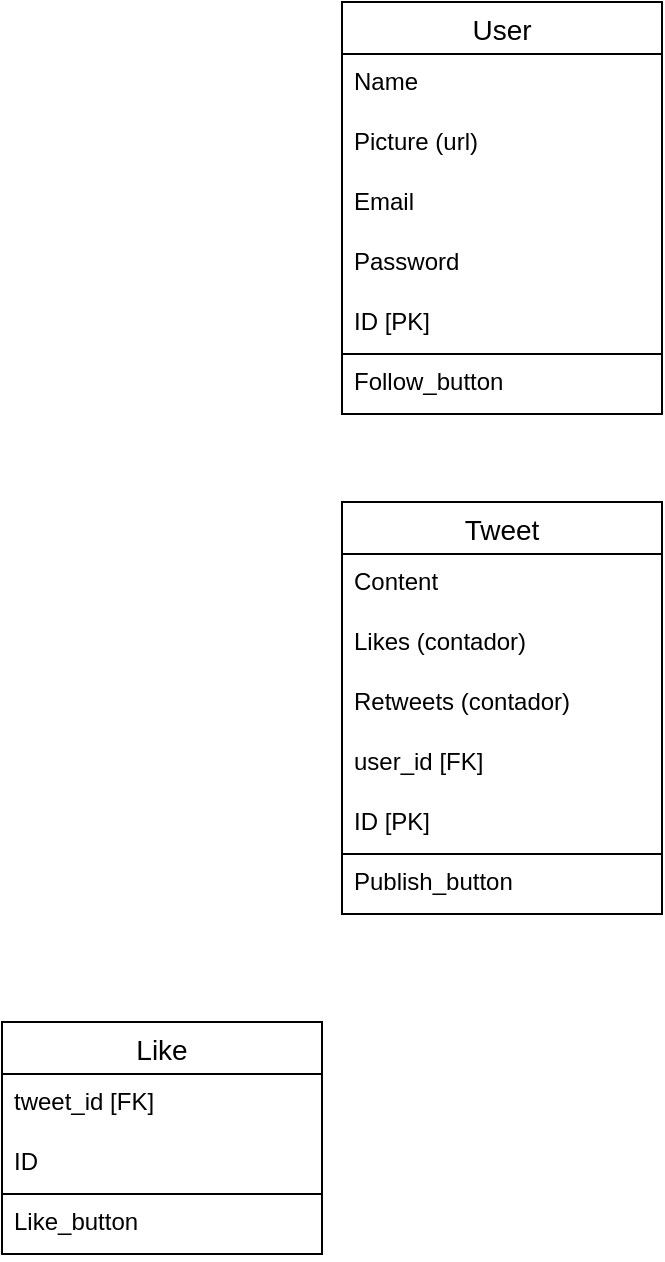 <mxfile version="13.10.0" type="github">
  <diagram id="0vTEvQyu2BdO9Va8rGNw" name="Page-1">
    <mxGraphModel dx="2703" dy="1754" grid="1" gridSize="10" guides="1" tooltips="1" connect="1" arrows="1" fold="1" page="1" pageScale="1" pageWidth="827" pageHeight="1169" math="0" shadow="0">
      <root>
        <mxCell id="0" />
        <mxCell id="1" parent="0" />
        <mxCell id="Tuy6b3A9CymTwIKfROgE-1" value="User" style="swimlane;fontStyle=0;childLayout=stackLayout;horizontal=1;startSize=26;horizontalStack=0;resizeParent=1;resizeParentMax=0;resizeLast=0;collapsible=1;marginBottom=0;align=center;fontSize=14;" vertex="1" parent="1">
          <mxGeometry x="310" y="180" width="160" height="206" as="geometry" />
        </mxCell>
        <mxCell id="Tuy6b3A9CymTwIKfROgE-2" value="Name" style="text;strokeColor=none;fillColor=none;spacingLeft=4;spacingRight=4;overflow=hidden;rotatable=0;points=[[0,0.5],[1,0.5]];portConstraint=eastwest;fontSize=12;" vertex="1" parent="Tuy6b3A9CymTwIKfROgE-1">
          <mxGeometry y="26" width="160" height="30" as="geometry" />
        </mxCell>
        <mxCell id="Tuy6b3A9CymTwIKfROgE-3" value="Picture (url)" style="text;strokeColor=none;fillColor=none;spacingLeft=4;spacingRight=4;overflow=hidden;rotatable=0;points=[[0,0.5],[1,0.5]];portConstraint=eastwest;fontSize=12;" vertex="1" parent="Tuy6b3A9CymTwIKfROgE-1">
          <mxGeometry y="56" width="160" height="30" as="geometry" />
        </mxCell>
        <mxCell id="Tuy6b3A9CymTwIKfROgE-5" value="Email" style="text;strokeColor=none;fillColor=none;spacingLeft=4;spacingRight=4;overflow=hidden;rotatable=0;points=[[0,0.5],[1,0.5]];portConstraint=eastwest;fontSize=12;" vertex="1" parent="Tuy6b3A9CymTwIKfROgE-1">
          <mxGeometry y="86" width="160" height="30" as="geometry" />
        </mxCell>
        <mxCell id="Tuy6b3A9CymTwIKfROgE-6" value="Password" style="text;strokeColor=none;fillColor=none;spacingLeft=4;spacingRight=4;overflow=hidden;rotatable=0;points=[[0,0.5],[1,0.5]];portConstraint=eastwest;fontSize=12;" vertex="1" parent="Tuy6b3A9CymTwIKfROgE-1">
          <mxGeometry y="116" width="160" height="30" as="geometry" />
        </mxCell>
        <mxCell id="Tuy6b3A9CymTwIKfROgE-4" value="ID [PK]" style="text;strokeColor=none;fillColor=none;spacingLeft=4;spacingRight=4;overflow=hidden;rotatable=0;points=[[0,0.5],[1,0.5]];portConstraint=eastwest;fontSize=12;" vertex="1" parent="Tuy6b3A9CymTwIKfROgE-1">
          <mxGeometry y="146" width="160" height="30" as="geometry" />
        </mxCell>
        <mxCell id="Tuy6b3A9CymTwIKfROgE-43" value="Follow_button" style="text;fillColor=none;spacingLeft=4;spacingRight=4;overflow=hidden;rotatable=0;points=[[0,0.5],[1,0.5]];portConstraint=eastwest;fontSize=12;strokeColor=#000000;" vertex="1" parent="Tuy6b3A9CymTwIKfROgE-1">
          <mxGeometry y="176" width="160" height="30" as="geometry" />
        </mxCell>
        <mxCell id="Tuy6b3A9CymTwIKfROgE-7" value="Tweet" style="swimlane;fontStyle=0;childLayout=stackLayout;horizontal=1;startSize=26;horizontalStack=0;resizeParent=1;resizeParentMax=0;resizeLast=0;collapsible=1;marginBottom=0;align=center;fontSize=14;" vertex="1" parent="1">
          <mxGeometry x="310" y="430" width="160" height="206" as="geometry" />
        </mxCell>
        <mxCell id="Tuy6b3A9CymTwIKfROgE-8" value="Content" style="text;strokeColor=none;fillColor=none;spacingLeft=4;spacingRight=4;overflow=hidden;rotatable=0;points=[[0,0.5],[1,0.5]];portConstraint=eastwest;fontSize=12;" vertex="1" parent="Tuy6b3A9CymTwIKfROgE-7">
          <mxGeometry y="26" width="160" height="30" as="geometry" />
        </mxCell>
        <mxCell id="Tuy6b3A9CymTwIKfROgE-10" value="Likes (contador)" style="text;strokeColor=none;fillColor=none;spacingLeft=4;spacingRight=4;overflow=hidden;rotatable=0;points=[[0,0.5],[1,0.5]];portConstraint=eastwest;fontSize=12;" vertex="1" parent="Tuy6b3A9CymTwIKfROgE-7">
          <mxGeometry y="56" width="160" height="30" as="geometry" />
        </mxCell>
        <mxCell id="Tuy6b3A9CymTwIKfROgE-11" value="Retweets (contador)" style="text;strokeColor=none;fillColor=none;spacingLeft=4;spacingRight=4;overflow=hidden;rotatable=0;points=[[0,0.5],[1,0.5]];portConstraint=eastwest;fontSize=12;" vertex="1" parent="Tuy6b3A9CymTwIKfROgE-7">
          <mxGeometry y="86" width="160" height="30" as="geometry" />
        </mxCell>
        <mxCell id="Tuy6b3A9CymTwIKfROgE-12" value="user_id [FK]" style="text;strokeColor=none;fillColor=none;spacingLeft=4;spacingRight=4;overflow=hidden;rotatable=0;points=[[0,0.5],[1,0.5]];portConstraint=eastwest;fontSize=12;" vertex="1" parent="Tuy6b3A9CymTwIKfROgE-7">
          <mxGeometry y="116" width="160" height="30" as="geometry" />
        </mxCell>
        <mxCell id="Tuy6b3A9CymTwIKfROgE-14" value="ID [PK]" style="text;strokeColor=none;fillColor=none;spacingLeft=4;spacingRight=4;overflow=hidden;rotatable=0;points=[[0,0.5],[1,0.5]];portConstraint=eastwest;fontSize=12;" vertex="1" parent="Tuy6b3A9CymTwIKfROgE-7">
          <mxGeometry y="146" width="160" height="30" as="geometry" />
        </mxCell>
        <mxCell id="Tuy6b3A9CymTwIKfROgE-42" value="Publish_button" style="text;fillColor=none;spacingLeft=4;spacingRight=4;overflow=hidden;rotatable=0;points=[[0,0.5],[1,0.5]];portConstraint=eastwest;fontSize=12;strokeColor=#000000;" vertex="1" parent="Tuy6b3A9CymTwIKfROgE-7">
          <mxGeometry y="176" width="160" height="30" as="geometry" />
        </mxCell>
        <mxCell id="Tuy6b3A9CymTwIKfROgE-15" value="Like" style="swimlane;fontStyle=0;childLayout=stackLayout;horizontal=1;startSize=26;horizontalStack=0;resizeParent=1;resizeParentMax=0;resizeLast=0;collapsible=1;marginBottom=0;align=center;fontSize=14;" vertex="1" parent="1">
          <mxGeometry x="140" y="690" width="160" height="116" as="geometry" />
        </mxCell>
        <mxCell id="Tuy6b3A9CymTwIKfROgE-17" value="tweet_id [FK]" style="text;strokeColor=none;fillColor=none;spacingLeft=4;spacingRight=4;overflow=hidden;rotatable=0;points=[[0,0.5],[1,0.5]];portConstraint=eastwest;fontSize=12;" vertex="1" parent="Tuy6b3A9CymTwIKfROgE-15">
          <mxGeometry y="26" width="160" height="30" as="geometry" />
        </mxCell>
        <mxCell id="Tuy6b3A9CymTwIKfROgE-18" value="ID" style="text;strokeColor=none;fillColor=none;spacingLeft=4;spacingRight=4;overflow=hidden;rotatable=0;points=[[0,0.5],[1,0.5]];portConstraint=eastwest;fontSize=12;" vertex="1" parent="Tuy6b3A9CymTwIKfROgE-15">
          <mxGeometry y="56" width="160" height="30" as="geometry" />
        </mxCell>
        <mxCell id="Tuy6b3A9CymTwIKfROgE-36" value="Like_button" style="text;fillColor=none;spacingLeft=4;spacingRight=4;overflow=hidden;rotatable=0;points=[[0,0.5],[1,0.5]];portConstraint=eastwest;fontSize=12;strokeColor=#000000;" vertex="1" parent="Tuy6b3A9CymTwIKfROgE-15">
          <mxGeometry y="86" width="160" height="30" as="geometry" />
        </mxCell>
      </root>
    </mxGraphModel>
  </diagram>
</mxfile>
